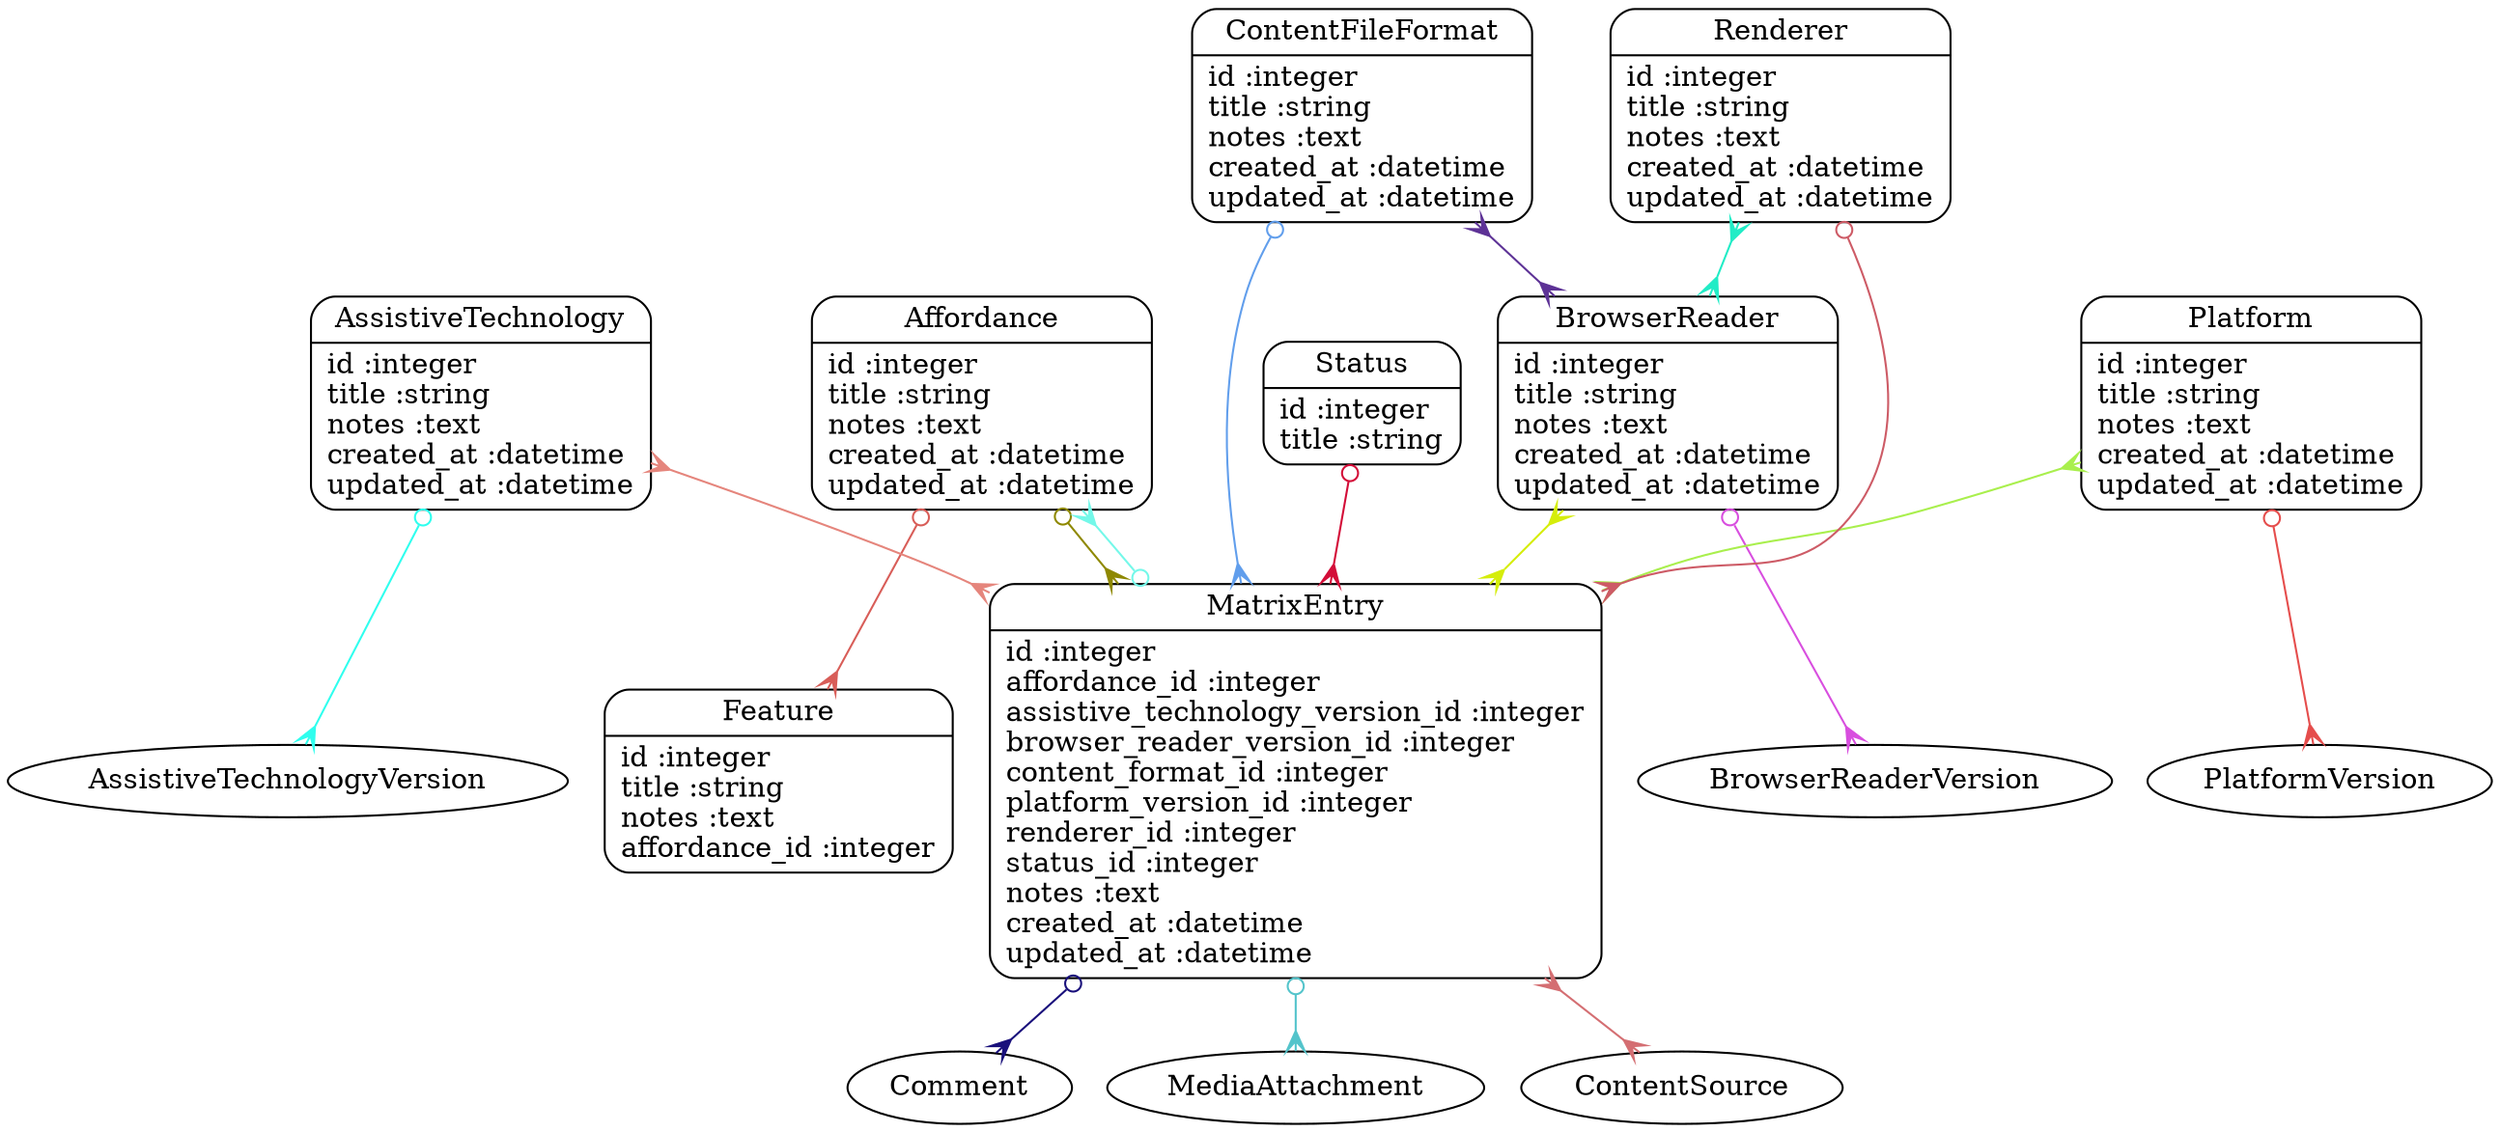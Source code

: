 digraph models_diagram {
	graph[overlap=false, splines=true]
	"Affordance" [shape=Mrecord, label="{Affordance|id :integer\ltitle :string\lnotes :text\lcreated_at :datetime\lupdated_at :datetime\l}"]
	"AssistiveTechnology" [shape=Mrecord, label="{AssistiveTechnology|id :integer\ltitle :string\lnotes :text\lcreated_at :datetime\lupdated_at :datetime\l}"]
	"BrowserReader" [shape=Mrecord, label="{BrowserReader|id :integer\ltitle :string\lnotes :text\lcreated_at :datetime\lupdated_at :datetime\l}"]
	"ContentFileFormat" [shape=Mrecord, label="{ContentFileFormat|id :integer\ltitle :string\lnotes :text\lcreated_at :datetime\lupdated_at :datetime\l}"]
	"Feature" [shape=Mrecord, label="{Feature|id :integer\ltitle :string\lnotes :text\laffordance_id :integer\l}"]
	"MatrixEntry" [shape=Mrecord, label="{MatrixEntry|id :integer\laffordance_id :integer\lassistive_technology_version_id :integer\lbrowser_reader_version_id :integer\lcontent_format_id :integer\lplatform_version_id :integer\lrenderer_id :integer\lstatus_id :integer\lnotes :text\lcreated_at :datetime\lupdated_at :datetime\l}"]
	"Platform" [shape=Mrecord, label="{Platform|id :integer\ltitle :string\lnotes :text\lcreated_at :datetime\lupdated_at :datetime\l}"]
	"Renderer" [shape=Mrecord, label="{Renderer|id :integer\ltitle :string\lnotes :text\lcreated_at :datetime\lupdated_at :datetime\l}"]
	"Status" [shape=Mrecord, label="{Status|id :integer\ltitle :string\l}"]
	"Affordance" -> "Feature" [arrowtail=odot, arrowhead=crow, dir=both color="#D85D58"]
	"Affordance" -> "MatrixEntry" [arrowtail=odot, arrowhead=crow, dir=both color="#8E8800"]
	"AssistiveTechnology" -> "AssistiveTechnologyVersion" [arrowtail=odot, arrowhead=crow, dir=both color="#2FFEEE"]
	"AssistiveTechnology" -> "MatrixEntry" [arrowtail=crow, arrowhead=crow, dir=both color="#E5857C"]
	"BrowserReader" -> "BrowserReaderVersion" [arrowtail=odot, arrowhead=crow, dir=both color="#D84EDF"]
	"BrowserReader" -> "MatrixEntry" [arrowtail=crow, arrowhead=crow, dir=both color="#D5ED0A"]
	"ContentFileFormat" -> "MatrixEntry" [arrowtail=odot, arrowhead=crow, dir=both color="#619EEC"]
	"ContentFileFormat" -> "BrowserReader" [arrowtail=crow, arrowhead=crow, dir=both color="#5D3296"]
	"MatrixEntry" -> "Affordance" [arrowtail=odot, arrowhead=crow, dir=both color="#74F8E9"]
	"MatrixEntry" -> "Comment" [arrowtail=odot, arrowhead=crow, dir=both color="#19107B"]
	"MatrixEntry" -> "MediaAttachment" [arrowtail=odot, arrowhead=crow, dir=both color="#54C4CB"]
	"MatrixEntry" -> "ContentSource" [arrowtail=crow, arrowhead=crow, dir=both color="#D46E72"]
	"Platform" -> "PlatformVersion" [arrowtail=odot, arrowhead=crow, dir=both color="#E54D4C"]
	"Platform" -> "MatrixEntry" [arrowtail=crow, arrowhead=crow, dir=both color="#A9EF4D"]
	"Renderer" -> "MatrixEntry" [arrowtail=odot, arrowhead=crow, dir=both color="#CD5B66"]
	"Renderer" -> "BrowserReader" [arrowtail=crow, arrowhead=crow, dir=both color="#21ECC6"]
	"Status" -> "MatrixEntry" [arrowtail=odot, arrowhead=crow, dir=both color="#D30D38"]
}

